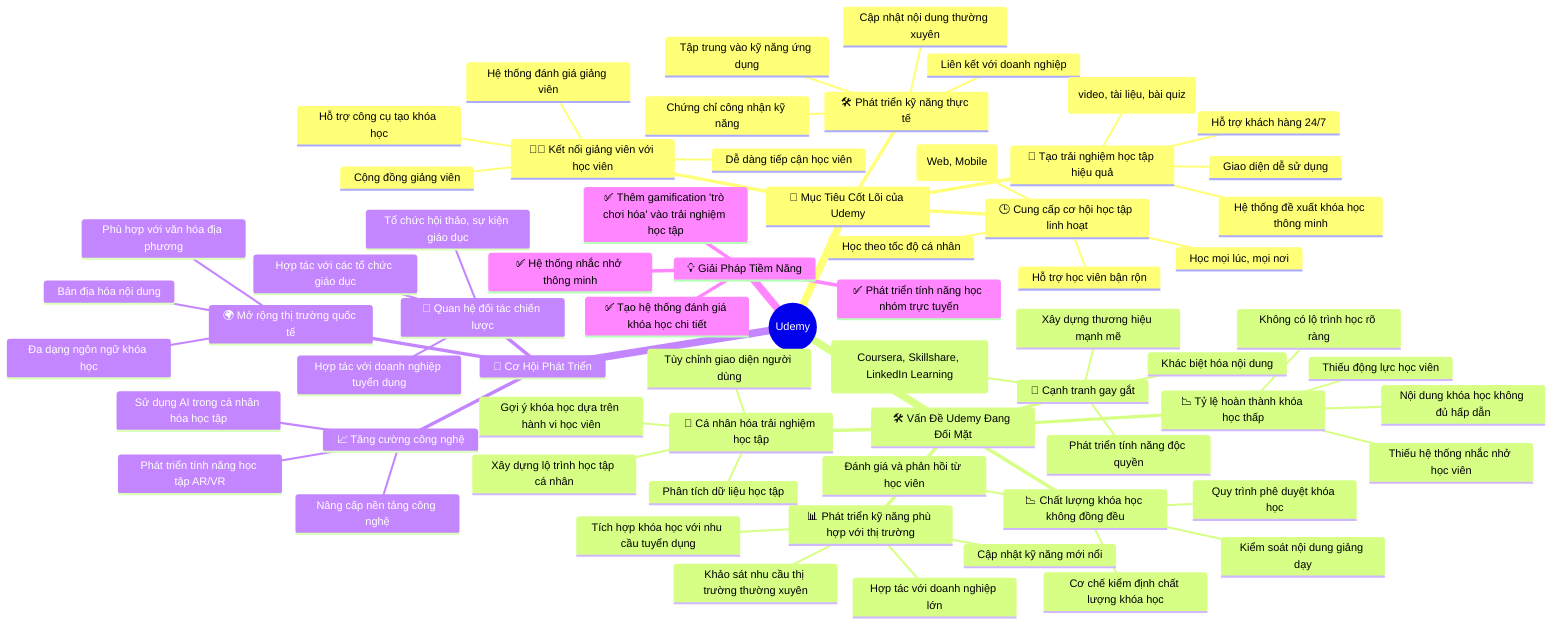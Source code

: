 mindmap
  root((Udemy))
  
    🎯 Mục Tiêu Cốt Lõi của Udemy
      🕒 Cung cấp cơ hội học tập linh hoạt
        Học mọi lúc, mọi nơi
        Truy cập đa nền tảng (Web, Mobile)
        Học theo tốc độ cá nhân
        Hỗ trợ học viên bận rộn
      👩‍🏫 Kết nối giảng viên với học viên
        Hỗ trợ công cụ tạo khóa học
        Hệ thống đánh giá giảng viên
        Cộng đồng giảng viên
        Dễ dàng tiếp cận học viên
      🛠️ Phát triển kỹ năng thực tế
        Tập trung vào kỹ năng ứng dụng
        Cập nhật nội dung thường xuyên
        Liên kết với doanh nghiệp
        Chứng chỉ công nhận kỹ năng
      📱 Tạo trải nghiệm học tập hiệu quả
        Giao diện dễ sử dụng
        Hệ thống đề xuất khóa học thông minh
        Đa dạng phương pháp giảng dạy (video, tài liệu, bài quiz)
        Hỗ trợ khách hàng 24/7

    🛠️ Vấn Đề Udemy Đang Đối Mặt
      📉 Chất lượng khóa học không đồng đều
        Kiểm soát nội dung giảng dạy
        Đánh giá và phản hồi từ học viên
        Cơ chế kiểm định chất lượng khóa học
        Quy trình phê duyệt khóa học
      🥊 Cạnh tranh gay gắt
        Đối thủ lớn (Coursera, Skillshare, LinkedIn Learning)
        Khác biệt hóa nội dung
        Phát triển tính năng độc quyền
        Xây dựng thương hiệu mạnh mẽ
      📉 Tỷ lệ hoàn thành khóa học thấp
        Thiếu động lực học viên
        Nội dung khóa học không đủ hấp dẫn
        Không có lộ trình học rõ ràng
        Thiếu hệ thống nhắc nhở học viên
      🧠 Cá nhân hóa trải nghiệm học tập
        Gợi ý khóa học dựa trên hành vi học viên
        Phân tích dữ liệu học tập
        Xây dựng lộ trình học tập cá nhân
        Tùy chỉnh giao diện người dùng
      📊 Phát triển kỹ năng phù hợp với thị trường
        Cập nhật kỹ năng mới nổi
        Hợp tác với doanh nghiệp lớn
        Khảo sát nhu cầu thị trường thường xuyên
        Tích hợp khóa học với nhu cầu tuyển dụng

    🚀 Cơ Hội Phát Triển
      🌍 Mở rộng thị trường quốc tế
        Bản địa hóa nội dung
        Đa dạng ngôn ngữ khóa học
        Phù hợp với văn hóa địa phương
      📈 Tăng cường công nghệ
        Sử dụng AI trong cá nhân hóa học tập
        Phát triển tính năng học tập AR/VR
        Nâng cấp nền tảng công nghệ
      💼 Quan hệ đối tác chiến lược
        Hợp tác với các tổ chức giáo dục
        Hợp tác với doanh nghiệp tuyển dụng
        Tổ chức hội thảo, sự kiện giáo dục

    💡 Giải Pháp Tiềm Năng
      ✅ Tạo hệ thống đánh giá khóa học chi tiết
      ✅ Phát triển tính năng học nhóm trực tuyến
      ✅ Thêm gamification 'trò chơi hóa' vào trải nghiệm học tập
      ✅ Hệ thống nhắc nhở thông minh